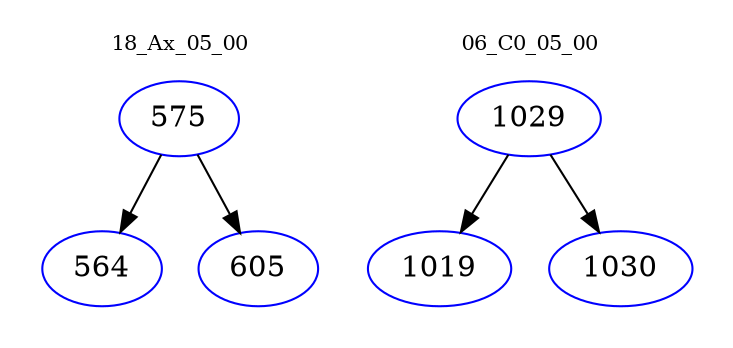 digraph{
subgraph cluster_0 {
color = white
label = "18_Ax_05_00";
fontsize=10;
T0_575 [label="575", color="blue"]
T0_575 -> T0_564 [color="black"]
T0_564 [label="564", color="blue"]
T0_575 -> T0_605 [color="black"]
T0_605 [label="605", color="blue"]
}
subgraph cluster_1 {
color = white
label = "06_C0_05_00";
fontsize=10;
T1_1029 [label="1029", color="blue"]
T1_1029 -> T1_1019 [color="black"]
T1_1019 [label="1019", color="blue"]
T1_1029 -> T1_1030 [color="black"]
T1_1030 [label="1030", color="blue"]
}
}
